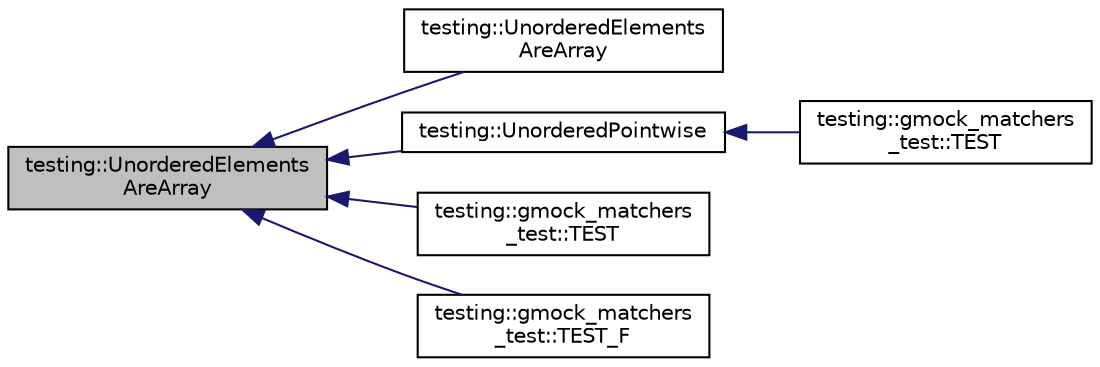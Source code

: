 digraph "testing::UnorderedElementsAreArray"
{
  edge [fontname="Helvetica",fontsize="10",labelfontname="Helvetica",labelfontsize="10"];
  node [fontname="Helvetica",fontsize="10",shape=record];
  rankdir="LR";
  Node1835 [label="testing::UnorderedElements\lAreArray",height=0.2,width=0.4,color="black", fillcolor="grey75", style="filled", fontcolor="black"];
  Node1835 -> Node1836 [dir="back",color="midnightblue",fontsize="10",style="solid",fontname="Helvetica"];
  Node1836 [label="testing::UnorderedElements\lAreArray",height=0.2,width=0.4,color="black", fillcolor="white", style="filled",URL="$d0/d75/namespacetesting.html#a99b9509a7cd405be28bf45231577384b"];
  Node1835 -> Node1837 [dir="back",color="midnightblue",fontsize="10",style="solid",fontname="Helvetica"];
  Node1837 [label="testing::UnorderedPointwise",height=0.2,width=0.4,color="black", fillcolor="white", style="filled",URL="$d0/d75/namespacetesting.html#a3e800c56ae70a6d9955077a75d4971f1"];
  Node1837 -> Node1838 [dir="back",color="midnightblue",fontsize="10",style="solid",fontname="Helvetica"];
  Node1838 [label="testing::gmock_matchers\l_test::TEST",height=0.2,width=0.4,color="black", fillcolor="white", style="filled",URL="$d5/de1/namespacetesting_1_1gmock__matchers__test.html#af3307f88a321331155a146d49974e3e3"];
  Node1835 -> Node1839 [dir="back",color="midnightblue",fontsize="10",style="solid",fontname="Helvetica"];
  Node1839 [label="testing::gmock_matchers\l_test::TEST",height=0.2,width=0.4,color="black", fillcolor="white", style="filled",URL="$d5/de1/namespacetesting_1_1gmock__matchers__test.html#adb7e47654f1536fc049243f765292825"];
  Node1835 -> Node1840 [dir="back",color="midnightblue",fontsize="10",style="solid",fontname="Helvetica"];
  Node1840 [label="testing::gmock_matchers\l_test::TEST_F",height=0.2,width=0.4,color="black", fillcolor="white", style="filled",URL="$d5/de1/namespacetesting_1_1gmock__matchers__test.html#a62fd481b1160a667c785e6009ff87163"];
}
